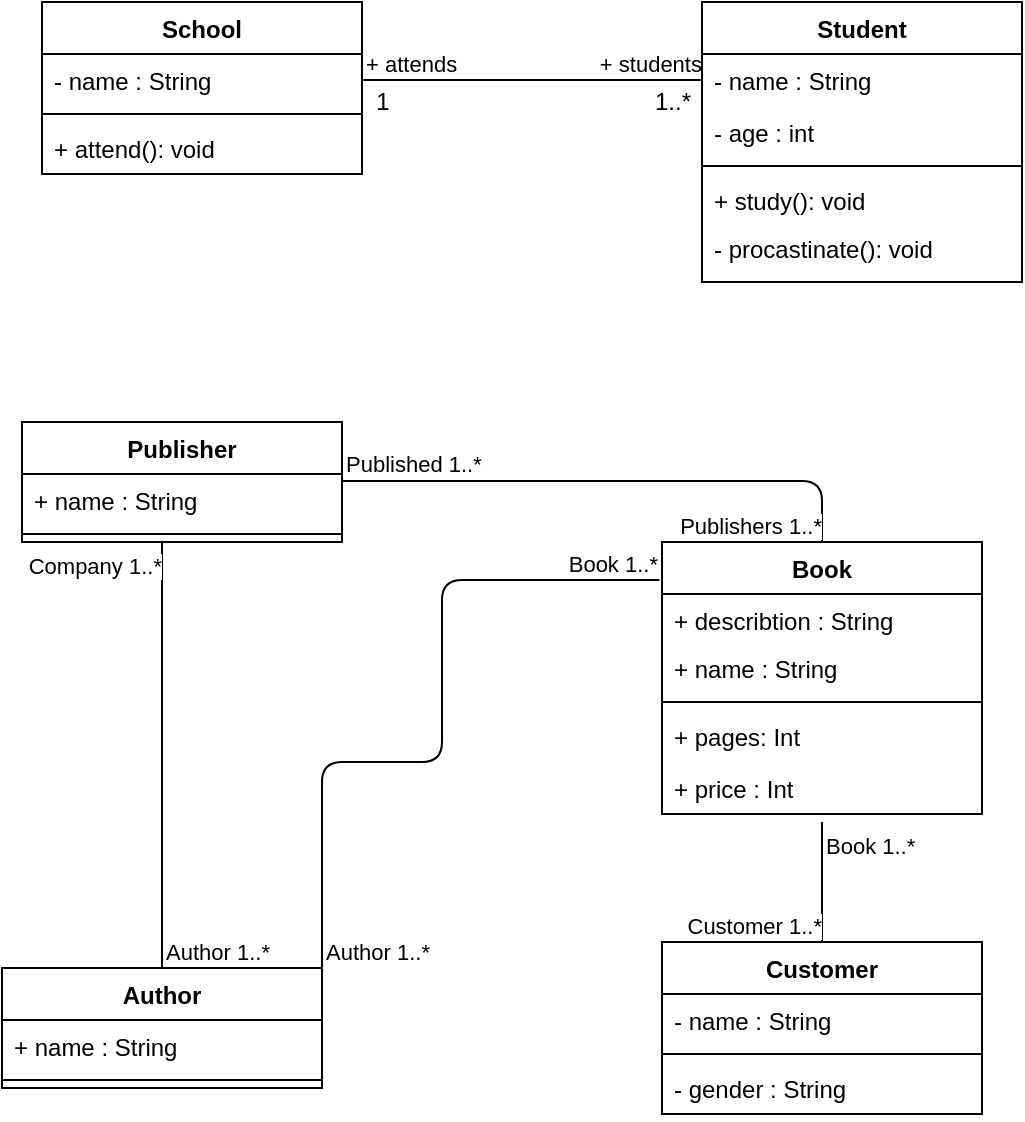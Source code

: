 <mxfile version="13.6.6" type="github">
  <diagram id="YN2WPWSgnBQ95o5Tqr2F" name="Page-1">
    <mxGraphModel dx="1038" dy="548" grid="1" gridSize="10" guides="1" tooltips="1" connect="1" arrows="1" fold="1" page="1" pageScale="1" pageWidth="827" pageHeight="1169" math="0" shadow="0">
      <root>
        <mxCell id="0" />
        <mxCell id="1" parent="0" />
        <mxCell id="WavvKe4zRhyl7Ri4G8ku-22" value="Book" style="swimlane;fontStyle=1;align=center;verticalAlign=top;childLayout=stackLayout;horizontal=1;startSize=26;horizontalStack=0;resizeParent=1;resizeParentMax=0;resizeLast=0;collapsible=1;marginBottom=0;" vertex="1" parent="1">
          <mxGeometry x="440" y="270" width="160" height="136" as="geometry" />
        </mxCell>
        <mxCell id="WavvKe4zRhyl7Ri4G8ku-35" value="+ describtion : String" style="text;strokeColor=none;fillColor=none;align=left;verticalAlign=top;spacingLeft=4;spacingRight=4;overflow=hidden;rotatable=0;points=[[0,0.5],[1,0.5]];portConstraint=eastwest;" vertex="1" parent="WavvKe4zRhyl7Ri4G8ku-22">
          <mxGeometry y="26" width="160" height="24" as="geometry" />
        </mxCell>
        <mxCell id="WavvKe4zRhyl7Ri4G8ku-23" value="+ name : String" style="text;strokeColor=none;fillColor=none;align=left;verticalAlign=top;spacingLeft=4;spacingRight=4;overflow=hidden;rotatable=0;points=[[0,0.5],[1,0.5]];portConstraint=eastwest;" vertex="1" parent="WavvKe4zRhyl7Ri4G8ku-22">
          <mxGeometry y="50" width="160" height="26" as="geometry" />
        </mxCell>
        <mxCell id="WavvKe4zRhyl7Ri4G8ku-24" value="" style="line;strokeWidth=1;fillColor=none;align=left;verticalAlign=middle;spacingTop=-1;spacingLeft=3;spacingRight=3;rotatable=0;labelPosition=right;points=[];portConstraint=eastwest;" vertex="1" parent="WavvKe4zRhyl7Ri4G8ku-22">
          <mxGeometry y="76" width="160" height="8" as="geometry" />
        </mxCell>
        <mxCell id="WavvKe4zRhyl7Ri4G8ku-25" value="+ pages: Int" style="text;strokeColor=none;fillColor=none;align=left;verticalAlign=top;spacingLeft=4;spacingRight=4;overflow=hidden;rotatable=0;points=[[0,0.5],[1,0.5]];portConstraint=eastwest;" vertex="1" parent="WavvKe4zRhyl7Ri4G8ku-22">
          <mxGeometry y="84" width="160" height="26" as="geometry" />
        </mxCell>
        <mxCell id="WavvKe4zRhyl7Ri4G8ku-49" value="+ price : Int" style="text;strokeColor=none;fillColor=none;align=left;verticalAlign=top;spacingLeft=4;spacingRight=4;overflow=hidden;rotatable=0;points=[[0,0.5],[1,0.5]];portConstraint=eastwest;" vertex="1" parent="WavvKe4zRhyl7Ri4G8ku-22">
          <mxGeometry y="110" width="160" height="26" as="geometry" />
        </mxCell>
        <mxCell id="WavvKe4zRhyl7Ri4G8ku-26" value="Publisher" style="swimlane;fontStyle=1;align=center;verticalAlign=top;childLayout=stackLayout;horizontal=1;startSize=26;horizontalStack=0;resizeParent=1;resizeParentMax=0;resizeLast=0;collapsible=1;marginBottom=0;" vertex="1" parent="1">
          <mxGeometry x="120" y="210" width="160" height="60" as="geometry" />
        </mxCell>
        <mxCell id="WavvKe4zRhyl7Ri4G8ku-27" value="+ name : String" style="text;strokeColor=none;fillColor=none;align=left;verticalAlign=top;spacingLeft=4;spacingRight=4;overflow=hidden;rotatable=0;points=[[0,0.5],[1,0.5]];portConstraint=eastwest;" vertex="1" parent="WavvKe4zRhyl7Ri4G8ku-26">
          <mxGeometry y="26" width="160" height="26" as="geometry" />
        </mxCell>
        <mxCell id="WavvKe4zRhyl7Ri4G8ku-28" value="" style="line;strokeWidth=1;fillColor=none;align=left;verticalAlign=middle;spacingTop=-1;spacingLeft=3;spacingRight=3;rotatable=0;labelPosition=right;points=[];portConstraint=eastwest;" vertex="1" parent="WavvKe4zRhyl7Ri4G8ku-26">
          <mxGeometry y="52" width="160" height="8" as="geometry" />
        </mxCell>
        <mxCell id="WavvKe4zRhyl7Ri4G8ku-13" value="" style="endArrow=none;html=1;edgeStyle=orthogonalEdgeStyle;exitX=1;exitY=0.5;exitDx=0;exitDy=0;entryX=0;entryY=0.5;entryDx=0;entryDy=0;" edge="1" parent="1" source="WavvKe4zRhyl7Ri4G8ku-2" target="WavvKe4zRhyl7Ri4G8ku-6">
          <mxGeometry relative="1" as="geometry">
            <mxPoint x="300" y="100" as="sourcePoint" />
            <mxPoint x="420" y="99" as="targetPoint" />
          </mxGeometry>
        </mxCell>
        <mxCell id="WavvKe4zRhyl7Ri4G8ku-14" value="+ attends" style="edgeLabel;resizable=0;html=1;align=left;verticalAlign=bottom;" connectable="0" vertex="1" parent="WavvKe4zRhyl7Ri4G8ku-13">
          <mxGeometry x="-1" relative="1" as="geometry" />
        </mxCell>
        <mxCell id="WavvKe4zRhyl7Ri4G8ku-15" value="+ students" style="edgeLabel;resizable=0;html=1;align=right;verticalAlign=bottom;" connectable="0" vertex="1" parent="WavvKe4zRhyl7Ri4G8ku-13">
          <mxGeometry x="1" relative="1" as="geometry" />
        </mxCell>
        <mxCell id="WavvKe4zRhyl7Ri4G8ku-16" value="1" style="text;html=1;align=center;verticalAlign=middle;resizable=0;points=[];autosize=1;" vertex="1" parent="1">
          <mxGeometry x="290" y="40" width="20" height="20" as="geometry" />
        </mxCell>
        <mxCell id="WavvKe4zRhyl7Ri4G8ku-17" value="1..*" style="text;html=1;align=center;verticalAlign=middle;resizable=0;points=[];autosize=1;" vertex="1" parent="1">
          <mxGeometry x="430" y="40" width="30" height="20" as="geometry" />
        </mxCell>
        <mxCell id="WavvKe4zRhyl7Ri4G8ku-30" value="Customer&#xa;" style="swimlane;fontStyle=1;align=center;verticalAlign=top;childLayout=stackLayout;horizontal=1;startSize=26;horizontalStack=0;resizeParent=1;resizeParentMax=0;resizeLast=0;collapsible=1;marginBottom=0;" vertex="1" parent="1">
          <mxGeometry x="440" y="470" width="160" height="86" as="geometry" />
        </mxCell>
        <mxCell id="WavvKe4zRhyl7Ri4G8ku-31" value="- name : String" style="text;strokeColor=none;fillColor=none;align=left;verticalAlign=top;spacingLeft=4;spacingRight=4;overflow=hidden;rotatable=0;points=[[0,0.5],[1,0.5]];portConstraint=eastwest;" vertex="1" parent="WavvKe4zRhyl7Ri4G8ku-30">
          <mxGeometry y="26" width="160" height="26" as="geometry" />
        </mxCell>
        <mxCell id="WavvKe4zRhyl7Ri4G8ku-32" value="" style="line;strokeWidth=1;fillColor=none;align=left;verticalAlign=middle;spacingTop=-1;spacingLeft=3;spacingRight=3;rotatable=0;labelPosition=right;points=[];portConstraint=eastwest;" vertex="1" parent="WavvKe4zRhyl7Ri4G8ku-30">
          <mxGeometry y="52" width="160" height="8" as="geometry" />
        </mxCell>
        <mxCell id="WavvKe4zRhyl7Ri4G8ku-33" value="- gender : String" style="text;strokeColor=none;fillColor=none;align=left;verticalAlign=top;spacingLeft=4;spacingRight=4;overflow=hidden;rotatable=0;points=[[0,0.5],[1,0.5]];portConstraint=eastwest;" vertex="1" parent="WavvKe4zRhyl7Ri4G8ku-30">
          <mxGeometry y="60" width="160" height="26" as="geometry" />
        </mxCell>
        <mxCell id="WavvKe4zRhyl7Ri4G8ku-36" value="" style="endArrow=none;html=1;edgeStyle=orthogonalEdgeStyle;entryX=-0.008;entryY=0.14;entryDx=0;entryDy=0;entryPerimeter=0;exitX=1;exitY=0;exitDx=0;exitDy=0;" edge="1" parent="1" source="WavvKe4zRhyl7Ri4G8ku-18" target="WavvKe4zRhyl7Ri4G8ku-22">
          <mxGeometry relative="1" as="geometry">
            <mxPoint x="280" y="350" as="sourcePoint" />
            <mxPoint x="440" y="350" as="targetPoint" />
            <Array as="points">
              <mxPoint x="270" y="380" />
              <mxPoint x="330" y="380" />
              <mxPoint x="330" y="289" />
            </Array>
          </mxGeometry>
        </mxCell>
        <mxCell id="WavvKe4zRhyl7Ri4G8ku-37" value="Author 1..*" style="edgeLabel;resizable=0;html=1;align=left;verticalAlign=bottom;" connectable="0" vertex="1" parent="WavvKe4zRhyl7Ri4G8ku-36">
          <mxGeometry x="-1" relative="1" as="geometry" />
        </mxCell>
        <mxCell id="WavvKe4zRhyl7Ri4G8ku-38" value="Book 1..*" style="edgeLabel;resizable=0;html=1;align=right;verticalAlign=bottom;" connectable="0" vertex="1" parent="WavvKe4zRhyl7Ri4G8ku-36">
          <mxGeometry x="1" relative="1" as="geometry" />
        </mxCell>
        <mxCell id="WavvKe4zRhyl7Ri4G8ku-43" value="" style="endArrow=none;html=1;edgeStyle=orthogonalEdgeStyle;exitX=0.5;exitY=0;exitDx=0;exitDy=0;" edge="1" parent="1" source="WavvKe4zRhyl7Ri4G8ku-18">
          <mxGeometry relative="1" as="geometry">
            <mxPoint x="120" y="320" as="sourcePoint" />
            <mxPoint x="190" y="270" as="targetPoint" />
            <Array as="points">
              <mxPoint x="190" y="270" />
            </Array>
          </mxGeometry>
        </mxCell>
        <mxCell id="WavvKe4zRhyl7Ri4G8ku-44" value="Author 1..*" style="edgeLabel;resizable=0;html=1;align=left;verticalAlign=bottom;" connectable="0" vertex="1" parent="WavvKe4zRhyl7Ri4G8ku-43">
          <mxGeometry x="-1" relative="1" as="geometry" />
        </mxCell>
        <mxCell id="WavvKe4zRhyl7Ri4G8ku-45" value="Company 1..*" style="edgeLabel;resizable=0;html=1;align=right;verticalAlign=bottom;" connectable="0" vertex="1" parent="WavvKe4zRhyl7Ri4G8ku-43">
          <mxGeometry x="1" relative="1" as="geometry">
            <mxPoint y="20" as="offset" />
          </mxGeometry>
        </mxCell>
        <mxCell id="WavvKe4zRhyl7Ri4G8ku-46" value="" style="endArrow=none;html=1;edgeStyle=orthogonalEdgeStyle;entryX=0.5;entryY=0;entryDx=0;entryDy=0;" edge="1" parent="1" target="WavvKe4zRhyl7Ri4G8ku-30">
          <mxGeometry relative="1" as="geometry">
            <mxPoint x="520" y="410" as="sourcePoint" />
            <mxPoint x="490" y="470" as="targetPoint" />
            <Array as="points">
              <mxPoint x="520" y="410" />
              <mxPoint x="520" y="410" />
            </Array>
          </mxGeometry>
        </mxCell>
        <mxCell id="WavvKe4zRhyl7Ri4G8ku-47" value="Book 1..*" style="edgeLabel;resizable=0;html=1;align=left;verticalAlign=bottom;" connectable="0" vertex="1" parent="WavvKe4zRhyl7Ri4G8ku-46">
          <mxGeometry x="-1" relative="1" as="geometry">
            <mxPoint y="20.0" as="offset" />
          </mxGeometry>
        </mxCell>
        <mxCell id="WavvKe4zRhyl7Ri4G8ku-48" value="Customer 1..*" style="edgeLabel;resizable=0;html=1;align=right;verticalAlign=bottom;" connectable="0" vertex="1" parent="WavvKe4zRhyl7Ri4G8ku-46">
          <mxGeometry x="1" relative="1" as="geometry" />
        </mxCell>
        <mxCell id="WavvKe4zRhyl7Ri4G8ku-5" value="Student" style="swimlane;fontStyle=1;align=center;verticalAlign=top;childLayout=stackLayout;horizontal=1;startSize=26;horizontalStack=0;resizeParent=1;resizeParentMax=0;resizeLast=0;collapsible=1;marginBottom=0;" vertex="1" parent="1">
          <mxGeometry x="460" width="160" height="140" as="geometry" />
        </mxCell>
        <mxCell id="WavvKe4zRhyl7Ri4G8ku-6" value="- name : String" style="text;strokeColor=none;fillColor=none;align=left;verticalAlign=top;spacingLeft=4;spacingRight=4;overflow=hidden;rotatable=0;points=[[0,0.5],[1,0.5]];portConstraint=eastwest;" vertex="1" parent="WavvKe4zRhyl7Ri4G8ku-5">
          <mxGeometry y="26" width="160" height="26" as="geometry" />
        </mxCell>
        <mxCell id="WavvKe4zRhyl7Ri4G8ku-9" value="- age : int" style="text;strokeColor=none;fillColor=none;align=left;verticalAlign=top;spacingLeft=4;spacingRight=4;overflow=hidden;rotatable=0;points=[[0,0.5],[1,0.5]];portConstraint=eastwest;" vertex="1" parent="WavvKe4zRhyl7Ri4G8ku-5">
          <mxGeometry y="52" width="160" height="26" as="geometry" />
        </mxCell>
        <mxCell id="WavvKe4zRhyl7Ri4G8ku-7" value="" style="line;strokeWidth=1;fillColor=none;align=left;verticalAlign=middle;spacingTop=-1;spacingLeft=3;spacingRight=3;rotatable=0;labelPosition=right;points=[];portConstraint=eastwest;" vertex="1" parent="WavvKe4zRhyl7Ri4G8ku-5">
          <mxGeometry y="78" width="160" height="8" as="geometry" />
        </mxCell>
        <mxCell id="WavvKe4zRhyl7Ri4G8ku-8" value="+ study(): void" style="text;strokeColor=none;fillColor=none;align=left;verticalAlign=top;spacingLeft=4;spacingRight=4;overflow=hidden;rotatable=0;points=[[0,0.5],[1,0.5]];portConstraint=eastwest;" vertex="1" parent="WavvKe4zRhyl7Ri4G8ku-5">
          <mxGeometry y="86" width="160" height="24" as="geometry" />
        </mxCell>
        <mxCell id="WavvKe4zRhyl7Ri4G8ku-10" value="- procastinate(): void" style="text;strokeColor=none;fillColor=none;align=left;verticalAlign=top;spacingLeft=4;spacingRight=4;overflow=hidden;rotatable=0;points=[[0,0.5],[1,0.5]];portConstraint=eastwest;" vertex="1" parent="WavvKe4zRhyl7Ri4G8ku-5">
          <mxGeometry y="110" width="160" height="30" as="geometry" />
        </mxCell>
        <mxCell id="WavvKe4zRhyl7Ri4G8ku-1" value="School" style="swimlane;fontStyle=1;align=center;verticalAlign=top;childLayout=stackLayout;horizontal=1;startSize=26;horizontalStack=0;resizeParent=1;resizeParentMax=0;resizeLast=0;collapsible=1;marginBottom=0;" vertex="1" parent="1">
          <mxGeometry x="130" width="160" height="86" as="geometry" />
        </mxCell>
        <mxCell id="WavvKe4zRhyl7Ri4G8ku-2" value="- name : String" style="text;strokeColor=none;fillColor=none;align=left;verticalAlign=top;spacingLeft=4;spacingRight=4;overflow=hidden;rotatable=0;points=[[0,0.5],[1,0.5]];portConstraint=eastwest;" vertex="1" parent="WavvKe4zRhyl7Ri4G8ku-1">
          <mxGeometry y="26" width="160" height="26" as="geometry" />
        </mxCell>
        <mxCell id="WavvKe4zRhyl7Ri4G8ku-3" value="" style="line;strokeWidth=1;fillColor=none;align=left;verticalAlign=middle;spacingTop=-1;spacingLeft=3;spacingRight=3;rotatable=0;labelPosition=right;points=[];portConstraint=eastwest;" vertex="1" parent="WavvKe4zRhyl7Ri4G8ku-1">
          <mxGeometry y="52" width="160" height="8" as="geometry" />
        </mxCell>
        <mxCell id="WavvKe4zRhyl7Ri4G8ku-4" value="+ attend(): void" style="text;strokeColor=none;fillColor=none;align=left;verticalAlign=top;spacingLeft=4;spacingRight=4;overflow=hidden;rotatable=0;points=[[0,0.5],[1,0.5]];portConstraint=eastwest;" vertex="1" parent="WavvKe4zRhyl7Ri4G8ku-1">
          <mxGeometry y="60" width="160" height="26" as="geometry" />
        </mxCell>
        <mxCell id="WavvKe4zRhyl7Ri4G8ku-18" value="Author" style="swimlane;fontStyle=1;align=center;verticalAlign=top;childLayout=stackLayout;horizontal=1;startSize=26;horizontalStack=0;resizeParent=1;resizeParentMax=0;resizeLast=0;collapsible=1;marginBottom=0;" vertex="1" parent="1">
          <mxGeometry x="110" y="483" width="160" height="60" as="geometry" />
        </mxCell>
        <mxCell id="WavvKe4zRhyl7Ri4G8ku-19" value="+ name : String" style="text;strokeColor=none;fillColor=none;align=left;verticalAlign=top;spacingLeft=4;spacingRight=4;overflow=hidden;rotatable=0;points=[[0,0.5],[1,0.5]];portConstraint=eastwest;" vertex="1" parent="WavvKe4zRhyl7Ri4G8ku-18">
          <mxGeometry y="26" width="160" height="26" as="geometry" />
        </mxCell>
        <mxCell id="WavvKe4zRhyl7Ri4G8ku-20" value="" style="line;strokeWidth=1;fillColor=none;align=left;verticalAlign=middle;spacingTop=-1;spacingLeft=3;spacingRight=3;rotatable=0;labelPosition=right;points=[];portConstraint=eastwest;" vertex="1" parent="WavvKe4zRhyl7Ri4G8ku-18">
          <mxGeometry y="52" width="160" height="8" as="geometry" />
        </mxCell>
        <mxCell id="WavvKe4zRhyl7Ri4G8ku-50" value="" style="endArrow=none;html=1;edgeStyle=orthogonalEdgeStyle;entryX=0.5;entryY=0;entryDx=0;entryDy=0;" edge="1" parent="1" target="WavvKe4zRhyl7Ri4G8ku-22">
          <mxGeometry relative="1" as="geometry">
            <mxPoint x="280" y="239.5" as="sourcePoint" />
            <mxPoint x="520" y="240" as="targetPoint" />
            <Array as="points">
              <mxPoint x="520" y="240" />
            </Array>
          </mxGeometry>
        </mxCell>
        <mxCell id="WavvKe4zRhyl7Ri4G8ku-51" value="Published 1..*" style="edgeLabel;resizable=0;html=1;align=left;verticalAlign=bottom;" connectable="0" vertex="1" parent="WavvKe4zRhyl7Ri4G8ku-50">
          <mxGeometry x="-1" relative="1" as="geometry" />
        </mxCell>
        <mxCell id="WavvKe4zRhyl7Ri4G8ku-52" value="Publishers 1..*" style="edgeLabel;resizable=0;html=1;align=right;verticalAlign=bottom;" connectable="0" vertex="1" parent="WavvKe4zRhyl7Ri4G8ku-50">
          <mxGeometry x="1" relative="1" as="geometry" />
        </mxCell>
      </root>
    </mxGraphModel>
  </diagram>
</mxfile>
